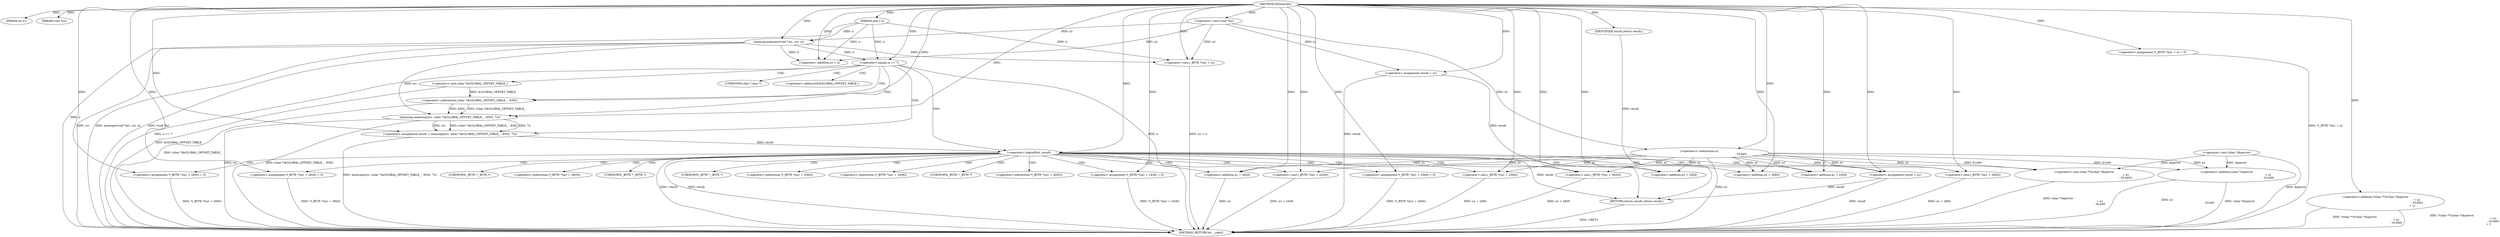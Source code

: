 digraph IGDstartelt {  
"1000102" [label = "(METHOD,IGDstartelt)" ]
"1000195" [label = "(METHOD_RETURN,int __cdecl)" ]
"1000103" [label = "(PARAM,int a1)" ]
"1000104" [label = "(PARAM,void *src)" ]
"1000105" [label = "(PARAM,size_t n)" ]
"1000108" [label = "(memcpy,memcpy((void *)a1, src, n))" ]
"1000109" [label = "(<operator>.cast,(void *)a1)" ]
"1000114" [label = "(<operator>.assignment,*(_BYTE *)(a1 + n) = 0)" ]
"1000116" [label = "(<operator>.cast,(_BYTE *)(a1 + n))" ]
"1000118" [label = "(<operator>.addition,a1 + n)" ]
"1000122" [label = "(<operator>.assignment,result = a1)" ]
"1000125" [label = "(<operator>.addition,*(char **)((char *)&perror\n                                                                                               + a1\n                                                                                               - 61440)\n                                                                                    + 1)" ]
"1000127" [label = "(<operator>.cast,(char **)((char *)&perror\n                                                                                               + a1\n                                                                                               - 61440))" ]
"1000129" [label = "(<operator>.addition,(char *)&perror\n                                                                                               + a1\n                                                                                               - 61440)" ]
"1000130" [label = "(<operator>.cast,(char *)&perror)" ]
"1000134" [label = "(<operator>.subtraction,a1\n                                                                                               - 61440)" ]
"1000139" [label = "(<operator>.equals,n == 7)" ]
"1000143" [label = "(<operator>.assignment,result = memcmp(src, (char *)&GLOBAL_OFFSET_TABLE_ - 8302, 7u))" ]
"1000145" [label = "(memcmp,memcmp(src, (char *)&GLOBAL_OFFSET_TABLE_ - 8302, 7u))" ]
"1000147" [label = "(<operator>.subtraction,(char *)&GLOBAL_OFFSET_TABLE_ - 8302)" ]
"1000148" [label = "(<operator>.cast,(char *)&GLOBAL_OFFSET_TABLE_)" ]
"1000155" [label = "(<operator>.logicalNot,!result)" ]
"1000158" [label = "(<operator>.assignment,*(_BYTE *)(a1 + 2436) = 0)" ]
"1000160" [label = "(<operator>.cast,(_BYTE *)(a1 + 2436))" ]
"1000162" [label = "(<operator>.addition,a1 + 2436)" ]
"1000166" [label = "(<operator>.assignment,*(_BYTE *)(a1 + 2564) = 0)" ]
"1000168" [label = "(<operator>.cast,(_BYTE *)(a1 + 2564))" ]
"1000170" [label = "(<operator>.addition,a1 + 2564)" ]
"1000174" [label = "(<operator>.assignment,*(_BYTE *)(a1 + 2692) = 0)" ]
"1000176" [label = "(<operator>.cast,(_BYTE *)(a1 + 2692))" ]
"1000178" [label = "(<operator>.addition,a1 + 2692)" ]
"1000182" [label = "(<operator>.assignment,result = a1)" ]
"1000185" [label = "(<operator>.assignment,*(_BYTE *)(a1 + 2820) = 0)" ]
"1000187" [label = "(<operator>.cast,(_BYTE *)(a1 + 2820))" ]
"1000189" [label = "(<operator>.addition,a1 + 2820)" ]
"1000193" [label = "(RETURN,return result;,return result;)" ]
"1000194" [label = "(IDENTIFIER,result,return result;)" ]
"1000149" [label = "(UNKNOWN,char *,char *)" ]
"1000150" [label = "(<operator>.addressOf,&GLOBAL_OFFSET_TABLE_)" ]
"1000159" [label = "(<operator>.indirection,*(_BYTE *)(a1 + 2436))" ]
"1000161" [label = "(UNKNOWN,_BYTE *,_BYTE *)" ]
"1000167" [label = "(<operator>.indirection,*(_BYTE *)(a1 + 2564))" ]
"1000169" [label = "(UNKNOWN,_BYTE *,_BYTE *)" ]
"1000175" [label = "(<operator>.indirection,*(_BYTE *)(a1 + 2692))" ]
"1000177" [label = "(UNKNOWN,_BYTE *,_BYTE *)" ]
"1000186" [label = "(<operator>.indirection,*(_BYTE *)(a1 + 2820))" ]
"1000188" [label = "(UNKNOWN,_BYTE *,_BYTE *)" ]
  "1000166" -> "1000195"  [ label = "DDG: *(_BYTE *)(a1 + 2564)"] 
  "1000176" -> "1000195"  [ label = "DDG: a1 + 2692"] 
  "1000182" -> "1000195"  [ label = "DDG: result"] 
  "1000168" -> "1000195"  [ label = "DDG: a1 + 2564"] 
  "1000155" -> "1000195"  [ label = "DDG: result"] 
  "1000174" -> "1000195"  [ label = "DDG: *(_BYTE *)(a1 + 2692)"] 
  "1000139" -> "1000195"  [ label = "DDG: n == 7"] 
  "1000108" -> "1000195"  [ label = "DDG: (void *)a1"] 
  "1000187" -> "1000195"  [ label = "DDG: a1 + 2820"] 
  "1000116" -> "1000195"  [ label = "DDG: a1 + n"] 
  "1000105" -> "1000195"  [ label = "DDG: n"] 
  "1000129" -> "1000195"  [ label = "DDG: a1\n                                                                                               - 61440"] 
  "1000129" -> "1000195"  [ label = "DDG: (char *)&perror"] 
  "1000148" -> "1000195"  [ label = "DDG: &GLOBAL_OFFSET_TABLE_"] 
  "1000145" -> "1000195"  [ label = "DDG: (char *)&GLOBAL_OFFSET_TABLE_ - 8302"] 
  "1000147" -> "1000195"  [ label = "DDG: (char *)&GLOBAL_OFFSET_TABLE_"] 
  "1000155" -> "1000195"  [ label = "DDG: !result"] 
  "1000189" -> "1000195"  [ label = "DDG: a1"] 
  "1000114" -> "1000195"  [ label = "DDG: *(_BYTE *)(a1 + n)"] 
  "1000158" -> "1000195"  [ label = "DDG: *(_BYTE *)(a1 + 2436)"] 
  "1000134" -> "1000195"  [ label = "DDG: a1"] 
  "1000125" -> "1000195"  [ label = "DDG: *(char **)((char *)&perror\n                                                                                               + a1\n                                                                                               - 61440)"] 
  "1000125" -> "1000195"  [ label = "DDG: *(char **)((char *)&perror\n                                                                                               + a1\n                                                                                               - 61440)\n                                                                                    + 1"] 
  "1000139" -> "1000195"  [ label = "DDG: n"] 
  "1000143" -> "1000195"  [ label = "DDG: memcmp(src, (char *)&GLOBAL_OFFSET_TABLE_ - 8302, 7u)"] 
  "1000127" -> "1000195"  [ label = "DDG: (char *)&perror\n                                                                                               + a1\n                                                                                               - 61440"] 
  "1000108" -> "1000195"  [ label = "DDG: src"] 
  "1000145" -> "1000195"  [ label = "DDG: src"] 
  "1000122" -> "1000195"  [ label = "DDG: result"] 
  "1000108" -> "1000195"  [ label = "DDG: memcpy((void *)a1, src, n)"] 
  "1000160" -> "1000195"  [ label = "DDG: a1 + 2436"] 
  "1000185" -> "1000195"  [ label = "DDG: *(_BYTE *)(a1 + 2820)"] 
  "1000130" -> "1000195"  [ label = "DDG: &perror"] 
  "1000193" -> "1000195"  [ label = "DDG: <RET>"] 
  "1000102" -> "1000103"  [ label = "DDG: "] 
  "1000102" -> "1000104"  [ label = "DDG: "] 
  "1000102" -> "1000105"  [ label = "DDG: "] 
  "1000109" -> "1000108"  [ label = "DDG: a1"] 
  "1000102" -> "1000109"  [ label = "DDG: "] 
  "1000102" -> "1000108"  [ label = "DDG: "] 
  "1000105" -> "1000108"  [ label = "DDG: n"] 
  "1000102" -> "1000114"  [ label = "DDG: "] 
  "1000109" -> "1000116"  [ label = "DDG: a1"] 
  "1000102" -> "1000116"  [ label = "DDG: "] 
  "1000108" -> "1000116"  [ label = "DDG: n"] 
  "1000105" -> "1000116"  [ label = "DDG: n"] 
  "1000109" -> "1000118"  [ label = "DDG: a1"] 
  "1000102" -> "1000118"  [ label = "DDG: "] 
  "1000108" -> "1000118"  [ label = "DDG: n"] 
  "1000105" -> "1000118"  [ label = "DDG: n"] 
  "1000102" -> "1000122"  [ label = "DDG: "] 
  "1000109" -> "1000122"  [ label = "DDG: a1"] 
  "1000102" -> "1000125"  [ label = "DDG: "] 
  "1000130" -> "1000127"  [ label = "DDG: &perror"] 
  "1000134" -> "1000127"  [ label = "DDG: a1"] 
  "1000134" -> "1000127"  [ label = "DDG: 61440"] 
  "1000130" -> "1000129"  [ label = "DDG: &perror"] 
  "1000134" -> "1000129"  [ label = "DDG: a1"] 
  "1000134" -> "1000129"  [ label = "DDG: 61440"] 
  "1000102" -> "1000134"  [ label = "DDG: "] 
  "1000109" -> "1000134"  [ label = "DDG: a1"] 
  "1000105" -> "1000139"  [ label = "DDG: n"] 
  "1000102" -> "1000139"  [ label = "DDG: "] 
  "1000108" -> "1000139"  [ label = "DDG: n"] 
  "1000145" -> "1000143"  [ label = "DDG: src"] 
  "1000145" -> "1000143"  [ label = "DDG: (char *)&GLOBAL_OFFSET_TABLE_ - 8302"] 
  "1000145" -> "1000143"  [ label = "DDG: 7u"] 
  "1000102" -> "1000143"  [ label = "DDG: "] 
  "1000108" -> "1000145"  [ label = "DDG: src"] 
  "1000102" -> "1000145"  [ label = "DDG: "] 
  "1000147" -> "1000145"  [ label = "DDG: (char *)&GLOBAL_OFFSET_TABLE_"] 
  "1000147" -> "1000145"  [ label = "DDG: 8302"] 
  "1000148" -> "1000147"  [ label = "DDG: &GLOBAL_OFFSET_TABLE_"] 
  "1000102" -> "1000147"  [ label = "DDG: "] 
  "1000143" -> "1000155"  [ label = "DDG: result"] 
  "1000102" -> "1000155"  [ label = "DDG: "] 
  "1000102" -> "1000158"  [ label = "DDG: "] 
  "1000134" -> "1000160"  [ label = "DDG: a1"] 
  "1000102" -> "1000160"  [ label = "DDG: "] 
  "1000134" -> "1000162"  [ label = "DDG: a1"] 
  "1000102" -> "1000162"  [ label = "DDG: "] 
  "1000102" -> "1000166"  [ label = "DDG: "] 
  "1000102" -> "1000168"  [ label = "DDG: "] 
  "1000134" -> "1000168"  [ label = "DDG: a1"] 
  "1000102" -> "1000170"  [ label = "DDG: "] 
  "1000134" -> "1000170"  [ label = "DDG: a1"] 
  "1000102" -> "1000174"  [ label = "DDG: "] 
  "1000102" -> "1000176"  [ label = "DDG: "] 
  "1000134" -> "1000176"  [ label = "DDG: a1"] 
  "1000102" -> "1000178"  [ label = "DDG: "] 
  "1000134" -> "1000178"  [ label = "DDG: a1"] 
  "1000102" -> "1000182"  [ label = "DDG: "] 
  "1000134" -> "1000182"  [ label = "DDG: a1"] 
  "1000102" -> "1000185"  [ label = "DDG: "] 
  "1000102" -> "1000187"  [ label = "DDG: "] 
  "1000134" -> "1000187"  [ label = "DDG: a1"] 
  "1000102" -> "1000189"  [ label = "DDG: "] 
  "1000134" -> "1000189"  [ label = "DDG: a1"] 
  "1000194" -> "1000193"  [ label = "DDG: result"] 
  "1000182" -> "1000193"  [ label = "DDG: result"] 
  "1000155" -> "1000193"  [ label = "DDG: result"] 
  "1000122" -> "1000193"  [ label = "DDG: result"] 
  "1000102" -> "1000194"  [ label = "DDG: "] 
  "1000139" -> "1000143"  [ label = "CDG: "] 
  "1000139" -> "1000155"  [ label = "CDG: "] 
  "1000139" -> "1000150"  [ label = "CDG: "] 
  "1000139" -> "1000149"  [ label = "CDG: "] 
  "1000139" -> "1000148"  [ label = "CDG: "] 
  "1000139" -> "1000147"  [ label = "CDG: "] 
  "1000139" -> "1000145"  [ label = "CDG: "] 
  "1000155" -> "1000176"  [ label = "CDG: "] 
  "1000155" -> "1000175"  [ label = "CDG: "] 
  "1000155" -> "1000174"  [ label = "CDG: "] 
  "1000155" -> "1000170"  [ label = "CDG: "] 
  "1000155" -> "1000169"  [ label = "CDG: "] 
  "1000155" -> "1000168"  [ label = "CDG: "] 
  "1000155" -> "1000167"  [ label = "CDG: "] 
  "1000155" -> "1000166"  [ label = "CDG: "] 
  "1000155" -> "1000162"  [ label = "CDG: "] 
  "1000155" -> "1000161"  [ label = "CDG: "] 
  "1000155" -> "1000189"  [ label = "CDG: "] 
  "1000155" -> "1000188"  [ label = "CDG: "] 
  "1000155" -> "1000187"  [ label = "CDG: "] 
  "1000155" -> "1000186"  [ label = "CDG: "] 
  "1000155" -> "1000185"  [ label = "CDG: "] 
  "1000155" -> "1000182"  [ label = "CDG: "] 
  "1000155" -> "1000178"  [ label = "CDG: "] 
  "1000155" -> "1000177"  [ label = "CDG: "] 
  "1000155" -> "1000160"  [ label = "CDG: "] 
  "1000155" -> "1000159"  [ label = "CDG: "] 
  "1000155" -> "1000158"  [ label = "CDG: "] 
}

